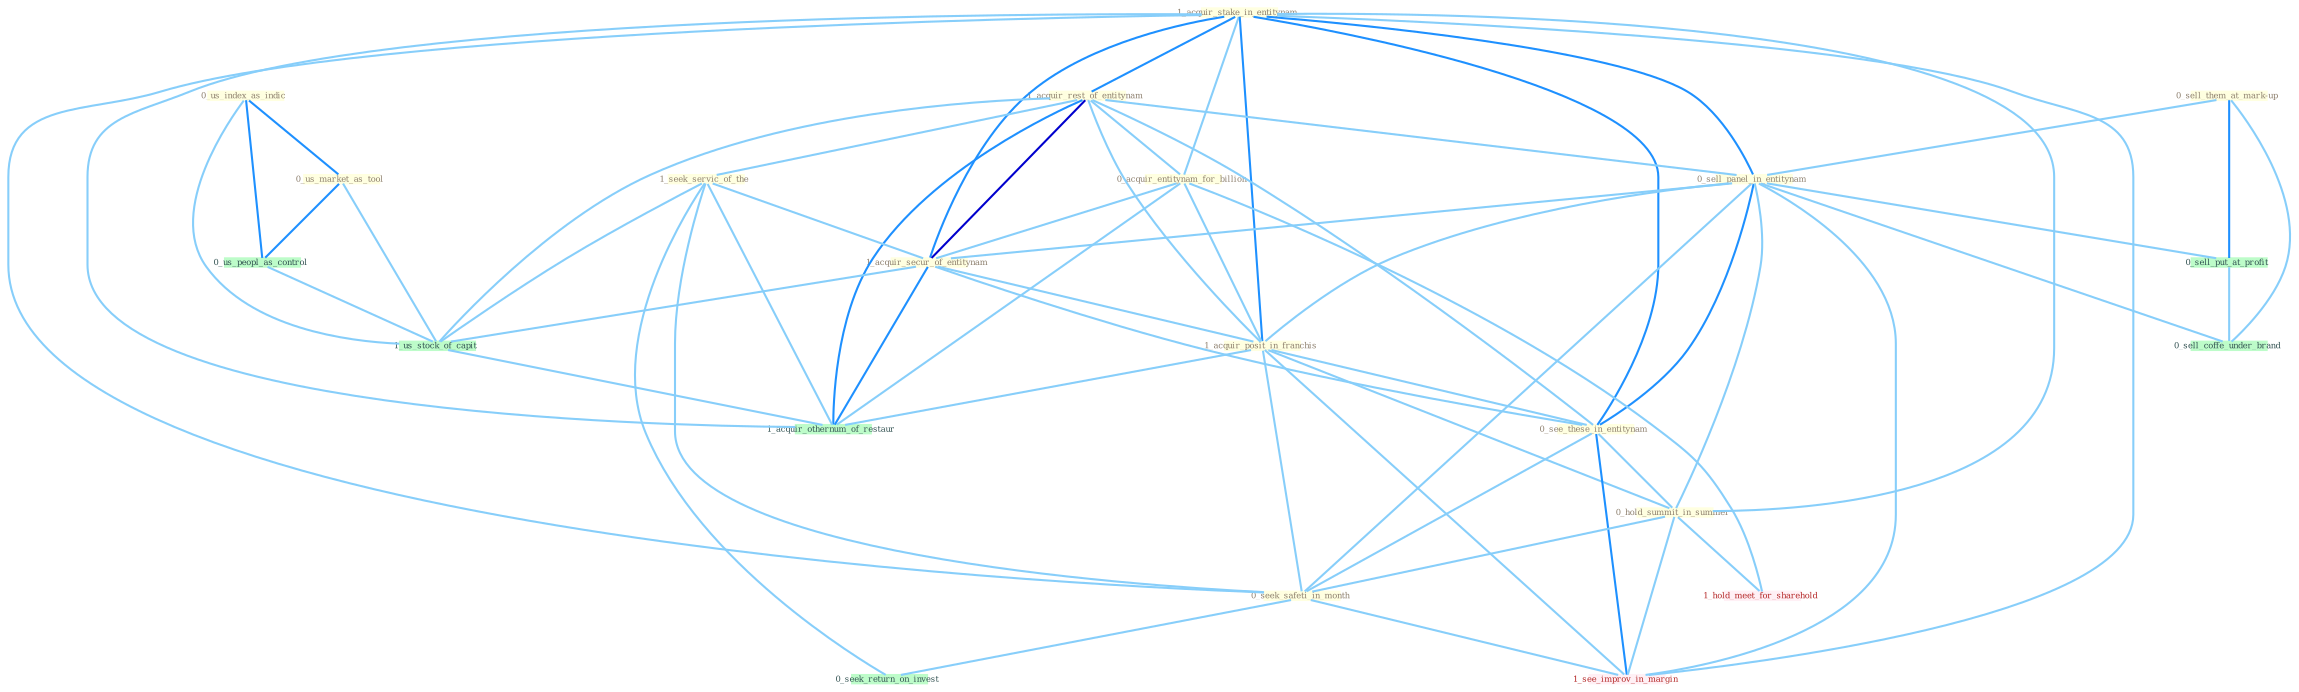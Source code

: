 Graph G{ 
    node
    [shape=polygon,style=filled,width=.5,height=.06,color="#BDFCC9",fixedsize=true,fontsize=4,
    fontcolor="#2f4f4f"];
    {node
    [color="#ffffe0", fontcolor="#8b7d6b"] "1_acquir_stake_in_entitynam " "0_sell_them_at_mark-up " "1_acquir_rest_of_entitynam " "1_seek_servic_of_the " "0_sell_panel_in_entitynam " "0_acquir_entitynam_for_billion " "1_acquir_secur_of_entitynam " "0_us_index_as_indic " "0_us_market_as_tool " "1_acquir_posit_in_franchis " "0_see_these_in_entitynam " "0_hold_summit_in_summer " "0_seek_safeti_in_month "}
{node [color="#fff0f5", fontcolor="#b22222"] "1_see_improv_in_margin " "1_hold_meet_for_sharehold "}
edge [color="#B0E2FF"];

	"1_acquir_stake_in_entitynam " -- "1_acquir_rest_of_entitynam " [w="2", color="#1e90ff" , len=0.8];
	"1_acquir_stake_in_entitynam " -- "0_sell_panel_in_entitynam " [w="2", color="#1e90ff" , len=0.8];
	"1_acquir_stake_in_entitynam " -- "0_acquir_entitynam_for_billion " [w="1", color="#87cefa" ];
	"1_acquir_stake_in_entitynam " -- "1_acquir_secur_of_entitynam " [w="2", color="#1e90ff" , len=0.8];
	"1_acquir_stake_in_entitynam " -- "1_acquir_posit_in_franchis " [w="2", color="#1e90ff" , len=0.8];
	"1_acquir_stake_in_entitynam " -- "0_see_these_in_entitynam " [w="2", color="#1e90ff" , len=0.8];
	"1_acquir_stake_in_entitynam " -- "0_hold_summit_in_summer " [w="1", color="#87cefa" ];
	"1_acquir_stake_in_entitynam " -- "0_seek_safeti_in_month " [w="1", color="#87cefa" ];
	"1_acquir_stake_in_entitynam " -- "1_see_improv_in_margin " [w="1", color="#87cefa" ];
	"1_acquir_stake_in_entitynam " -- "1_acquir_othernum_of_restaur " [w="1", color="#87cefa" ];
	"0_sell_them_at_mark-up " -- "0_sell_panel_in_entitynam " [w="1", color="#87cefa" ];
	"0_sell_them_at_mark-up " -- "0_sell_put_at_profit " [w="2", color="#1e90ff" , len=0.8];
	"0_sell_them_at_mark-up " -- "0_sell_coffe_under_brand " [w="1", color="#87cefa" ];
	"1_acquir_rest_of_entitynam " -- "1_seek_servic_of_the " [w="1", color="#87cefa" ];
	"1_acquir_rest_of_entitynam " -- "0_sell_panel_in_entitynam " [w="1", color="#87cefa" ];
	"1_acquir_rest_of_entitynam " -- "0_acquir_entitynam_for_billion " [w="1", color="#87cefa" ];
	"1_acquir_rest_of_entitynam " -- "1_acquir_secur_of_entitynam " [w="3", color="#0000cd" , len=0.6];
	"1_acquir_rest_of_entitynam " -- "1_acquir_posit_in_franchis " [w="1", color="#87cefa" ];
	"1_acquir_rest_of_entitynam " -- "0_see_these_in_entitynam " [w="1", color="#87cefa" ];
	"1_acquir_rest_of_entitynam " -- "1_us_stock_of_capit " [w="1", color="#87cefa" ];
	"1_acquir_rest_of_entitynam " -- "1_acquir_othernum_of_restaur " [w="2", color="#1e90ff" , len=0.8];
	"1_seek_servic_of_the " -- "1_acquir_secur_of_entitynam " [w="1", color="#87cefa" ];
	"1_seek_servic_of_the " -- "0_seek_safeti_in_month " [w="1", color="#87cefa" ];
	"1_seek_servic_of_the " -- "0_seek_return_on_invest " [w="1", color="#87cefa" ];
	"1_seek_servic_of_the " -- "1_us_stock_of_capit " [w="1", color="#87cefa" ];
	"1_seek_servic_of_the " -- "1_acquir_othernum_of_restaur " [w="1", color="#87cefa" ];
	"0_sell_panel_in_entitynam " -- "1_acquir_secur_of_entitynam " [w="1", color="#87cefa" ];
	"0_sell_panel_in_entitynam " -- "1_acquir_posit_in_franchis " [w="1", color="#87cefa" ];
	"0_sell_panel_in_entitynam " -- "0_see_these_in_entitynam " [w="2", color="#1e90ff" , len=0.8];
	"0_sell_panel_in_entitynam " -- "0_hold_summit_in_summer " [w="1", color="#87cefa" ];
	"0_sell_panel_in_entitynam " -- "0_seek_safeti_in_month " [w="1", color="#87cefa" ];
	"0_sell_panel_in_entitynam " -- "0_sell_put_at_profit " [w="1", color="#87cefa" ];
	"0_sell_panel_in_entitynam " -- "1_see_improv_in_margin " [w="1", color="#87cefa" ];
	"0_sell_panel_in_entitynam " -- "0_sell_coffe_under_brand " [w="1", color="#87cefa" ];
	"0_acquir_entitynam_for_billion " -- "1_acquir_secur_of_entitynam " [w="1", color="#87cefa" ];
	"0_acquir_entitynam_for_billion " -- "1_acquir_posit_in_franchis " [w="1", color="#87cefa" ];
	"0_acquir_entitynam_for_billion " -- "1_hold_meet_for_sharehold " [w="1", color="#87cefa" ];
	"0_acquir_entitynam_for_billion " -- "1_acquir_othernum_of_restaur " [w="1", color="#87cefa" ];
	"1_acquir_secur_of_entitynam " -- "1_acquir_posit_in_franchis " [w="1", color="#87cefa" ];
	"1_acquir_secur_of_entitynam " -- "0_see_these_in_entitynam " [w="1", color="#87cefa" ];
	"1_acquir_secur_of_entitynam " -- "1_us_stock_of_capit " [w="1", color="#87cefa" ];
	"1_acquir_secur_of_entitynam " -- "1_acquir_othernum_of_restaur " [w="2", color="#1e90ff" , len=0.8];
	"0_us_index_as_indic " -- "0_us_market_as_tool " [w="2", color="#1e90ff" , len=0.8];
	"0_us_index_as_indic " -- "0_us_peopl_as_control " [w="2", color="#1e90ff" , len=0.8];
	"0_us_index_as_indic " -- "1_us_stock_of_capit " [w="1", color="#87cefa" ];
	"0_us_market_as_tool " -- "0_us_peopl_as_control " [w="2", color="#1e90ff" , len=0.8];
	"0_us_market_as_tool " -- "1_us_stock_of_capit " [w="1", color="#87cefa" ];
	"1_acquir_posit_in_franchis " -- "0_see_these_in_entitynam " [w="1", color="#87cefa" ];
	"1_acquir_posit_in_franchis " -- "0_hold_summit_in_summer " [w="1", color="#87cefa" ];
	"1_acquir_posit_in_franchis " -- "0_seek_safeti_in_month " [w="1", color="#87cefa" ];
	"1_acquir_posit_in_franchis " -- "1_see_improv_in_margin " [w="1", color="#87cefa" ];
	"1_acquir_posit_in_franchis " -- "1_acquir_othernum_of_restaur " [w="1", color="#87cefa" ];
	"0_see_these_in_entitynam " -- "0_hold_summit_in_summer " [w="1", color="#87cefa" ];
	"0_see_these_in_entitynam " -- "0_seek_safeti_in_month " [w="1", color="#87cefa" ];
	"0_see_these_in_entitynam " -- "1_see_improv_in_margin " [w="2", color="#1e90ff" , len=0.8];
	"0_hold_summit_in_summer " -- "0_seek_safeti_in_month " [w="1", color="#87cefa" ];
	"0_hold_summit_in_summer " -- "1_see_improv_in_margin " [w="1", color="#87cefa" ];
	"0_hold_summit_in_summer " -- "1_hold_meet_for_sharehold " [w="1", color="#87cefa" ];
	"0_seek_safeti_in_month " -- "0_seek_return_on_invest " [w="1", color="#87cefa" ];
	"0_seek_safeti_in_month " -- "1_see_improv_in_margin " [w="1", color="#87cefa" ];
	"0_us_peopl_as_control " -- "1_us_stock_of_capit " [w="1", color="#87cefa" ];
	"0_sell_put_at_profit " -- "0_sell_coffe_under_brand " [w="1", color="#87cefa" ];
	"1_us_stock_of_capit " -- "1_acquir_othernum_of_restaur " [w="1", color="#87cefa" ];
}